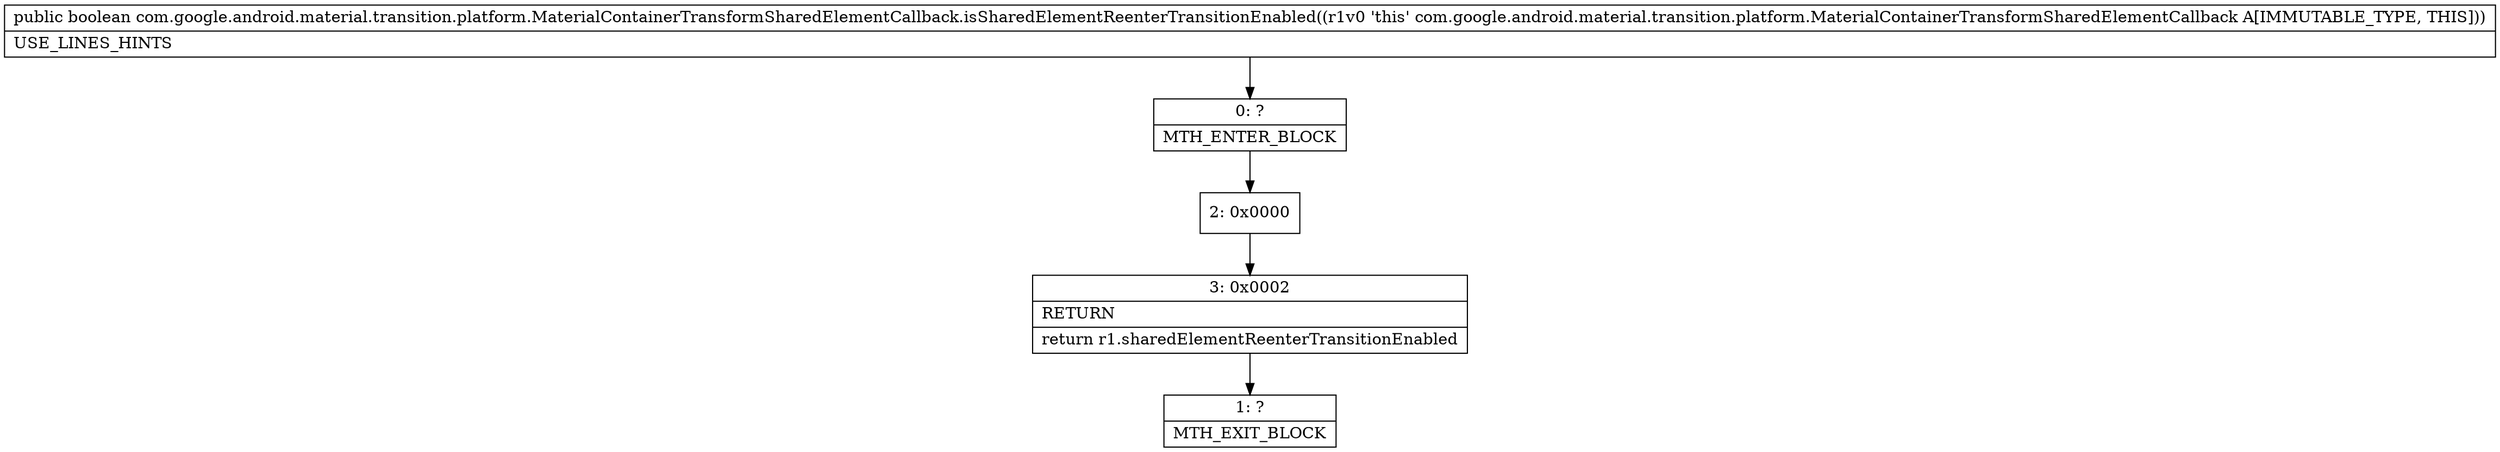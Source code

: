 digraph "CFG forcom.google.android.material.transition.platform.MaterialContainerTransformSharedElementCallback.isSharedElementReenterTransitionEnabled()Z" {
Node_0 [shape=record,label="{0\:\ ?|MTH_ENTER_BLOCK\l}"];
Node_2 [shape=record,label="{2\:\ 0x0000}"];
Node_3 [shape=record,label="{3\:\ 0x0002|RETURN\l|return r1.sharedElementReenterTransitionEnabled\l}"];
Node_1 [shape=record,label="{1\:\ ?|MTH_EXIT_BLOCK\l}"];
MethodNode[shape=record,label="{public boolean com.google.android.material.transition.platform.MaterialContainerTransformSharedElementCallback.isSharedElementReenterTransitionEnabled((r1v0 'this' com.google.android.material.transition.platform.MaterialContainerTransformSharedElementCallback A[IMMUTABLE_TYPE, THIS]))  | USE_LINES_HINTS\l}"];
MethodNode -> Node_0;Node_0 -> Node_2;
Node_2 -> Node_3;
Node_3 -> Node_1;
}

